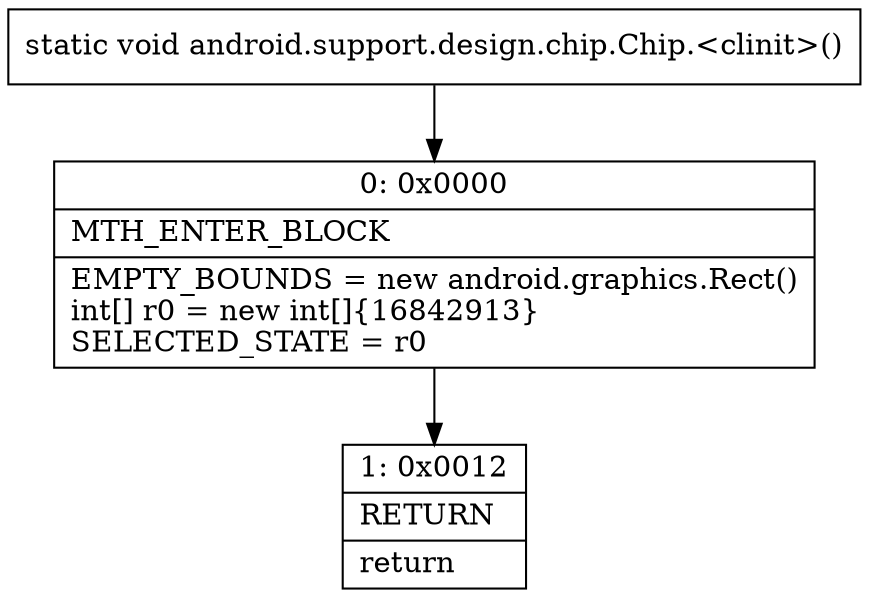 digraph "CFG forandroid.support.design.chip.Chip.\<clinit\>()V" {
Node_0 [shape=record,label="{0\:\ 0x0000|MTH_ENTER_BLOCK\l|EMPTY_BOUNDS = new android.graphics.Rect()\lint[] r0 = new int[]\{16842913\}\lSELECTED_STATE = r0\l}"];
Node_1 [shape=record,label="{1\:\ 0x0012|RETURN\l|return\l}"];
MethodNode[shape=record,label="{static void android.support.design.chip.Chip.\<clinit\>() }"];
MethodNode -> Node_0;
Node_0 -> Node_1;
}

